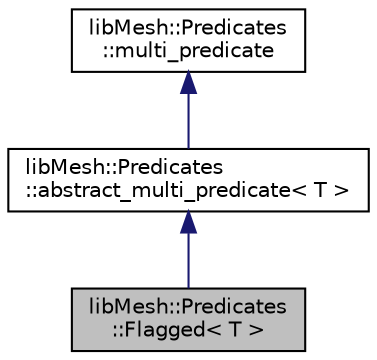 digraph "libMesh::Predicates::Flagged&lt; T &gt;"
{
 // INTERACTIVE_SVG=YES
  edge [fontname="Helvetica",fontsize="10",labelfontname="Helvetica",labelfontsize="10"];
  node [fontname="Helvetica",fontsize="10",shape=record];
  Node1 [label="libMesh::Predicates\l::Flagged\< T \>",height=0.2,width=0.4,color="black", fillcolor="grey75", style="filled" fontcolor="black"];
  Node2 -> Node1 [dir="back",color="midnightblue",fontsize="10",style="solid",fontname="Helvetica"];
  Node2 [label="libMesh::Predicates\l::abstract_multi_predicate\< T \>",height=0.2,width=0.4,color="black", fillcolor="white", style="filled",URL="$structlibMesh_1_1Predicates_1_1abstract__multi__predicate.html"];
  Node3 -> Node2 [dir="back",color="midnightblue",fontsize="10",style="solid",fontname="Helvetica"];
  Node3 [label="libMesh::Predicates\l::multi_predicate",height=0.2,width=0.4,color="black", fillcolor="white", style="filled",URL="$structlibMesh_1_1Predicates_1_1multi__predicate.html"];
}
